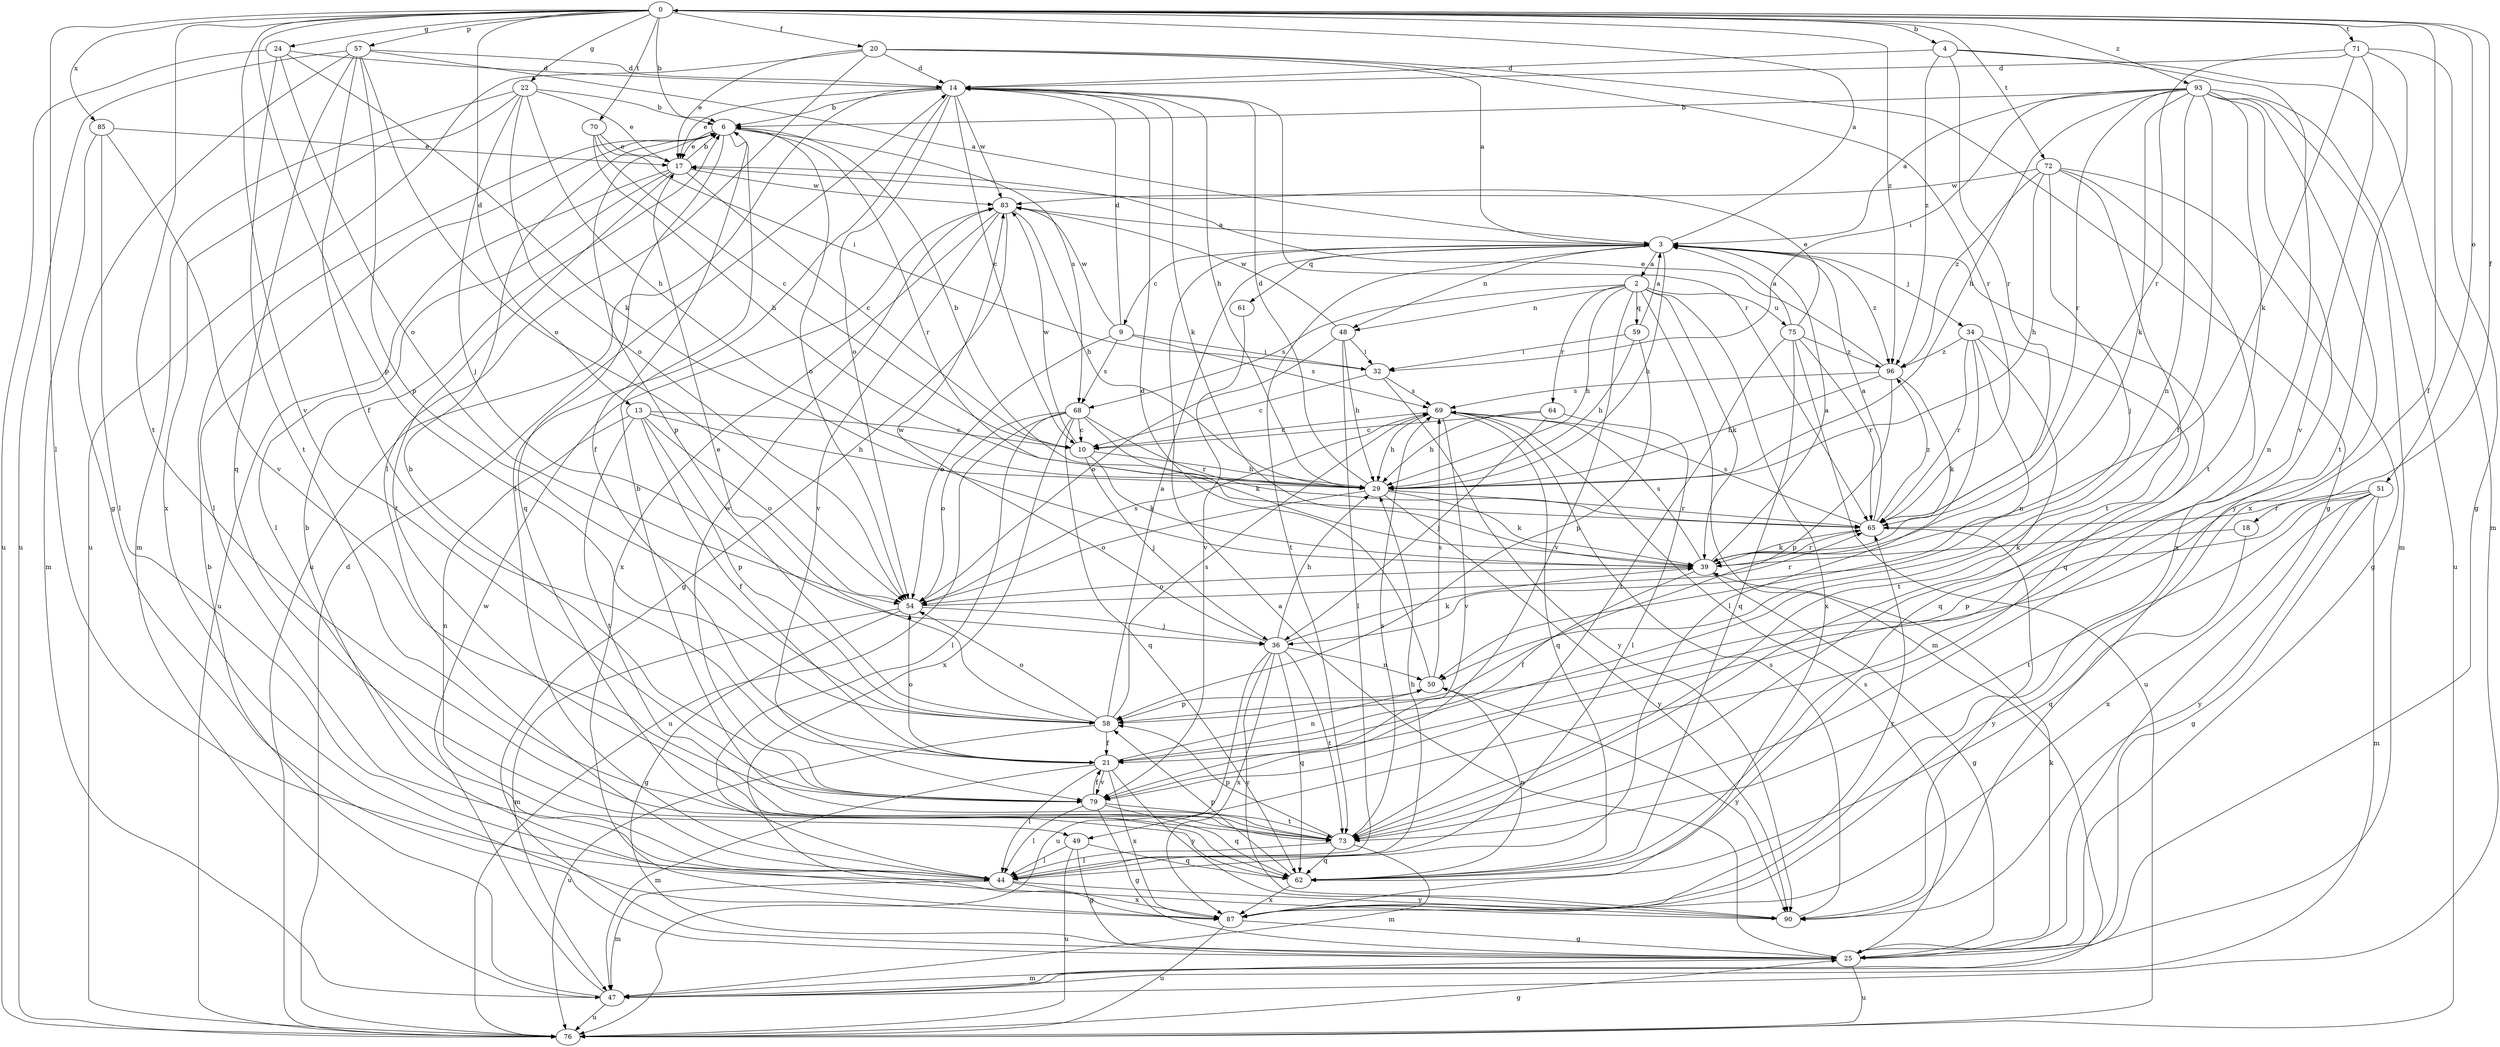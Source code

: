 strict digraph  {
0;
2;
3;
4;
6;
9;
10;
13;
14;
17;
18;
20;
21;
22;
24;
25;
29;
32;
34;
36;
39;
44;
47;
48;
49;
50;
51;
54;
57;
58;
59;
61;
62;
64;
65;
68;
69;
70;
71;
72;
73;
75;
76;
79;
83;
85;
87;
90;
93;
96;
0 -> 4  [label=b];
0 -> 6  [label=b];
0 -> 13  [label=d];
0 -> 18  [label=f];
0 -> 20  [label=f];
0 -> 21  [label=f];
0 -> 22  [label=g];
0 -> 24  [label=g];
0 -> 44  [label=l];
0 -> 51  [label=o];
0 -> 57  [label=p];
0 -> 58  [label=p];
0 -> 70  [label=t];
0 -> 71  [label=t];
0 -> 72  [label=t];
0 -> 73  [label=t];
0 -> 79  [label=v];
0 -> 85  [label=x];
0 -> 93  [label=z];
0 -> 96  [label=z];
2 -> 29  [label=h];
2 -> 39  [label=k];
2 -> 47  [label=m];
2 -> 48  [label=n];
2 -> 59  [label=q];
2 -> 64  [label=r];
2 -> 68  [label=s];
2 -> 75  [label=u];
2 -> 79  [label=v];
2 -> 87  [label=x];
3 -> 0  [label=a];
3 -> 2  [label=a];
3 -> 9  [label=c];
3 -> 29  [label=h];
3 -> 34  [label=j];
3 -> 48  [label=n];
3 -> 61  [label=q];
3 -> 62  [label=q];
3 -> 73  [label=t];
3 -> 96  [label=z];
4 -> 14  [label=d];
4 -> 47  [label=m];
4 -> 49  [label=n];
4 -> 65  [label=r];
4 -> 96  [label=z];
6 -> 17  [label=e];
6 -> 21  [label=f];
6 -> 44  [label=l];
6 -> 54  [label=o];
6 -> 58  [label=p];
6 -> 62  [label=q];
6 -> 65  [label=r];
6 -> 68  [label=s];
9 -> 14  [label=d];
9 -> 32  [label=i];
9 -> 54  [label=o];
9 -> 68  [label=s];
9 -> 69  [label=s];
9 -> 83  [label=w];
10 -> 29  [label=h];
10 -> 36  [label=j];
10 -> 39  [label=k];
10 -> 83  [label=w];
13 -> 10  [label=c];
13 -> 21  [label=f];
13 -> 29  [label=h];
13 -> 49  [label=n];
13 -> 54  [label=o];
13 -> 58  [label=p];
13 -> 73  [label=t];
14 -> 6  [label=b];
14 -> 10  [label=c];
14 -> 17  [label=e];
14 -> 29  [label=h];
14 -> 39  [label=k];
14 -> 44  [label=l];
14 -> 54  [label=o];
14 -> 65  [label=r];
14 -> 76  [label=u];
14 -> 83  [label=w];
17 -> 6  [label=b];
17 -> 10  [label=c];
17 -> 44  [label=l];
17 -> 73  [label=t];
17 -> 76  [label=u];
17 -> 83  [label=w];
18 -> 39  [label=k];
18 -> 62  [label=q];
20 -> 3  [label=a];
20 -> 14  [label=d];
20 -> 17  [label=e];
20 -> 25  [label=g];
20 -> 44  [label=l];
20 -> 65  [label=r];
20 -> 76  [label=u];
21 -> 44  [label=l];
21 -> 47  [label=m];
21 -> 50  [label=n];
21 -> 54  [label=o];
21 -> 79  [label=v];
21 -> 87  [label=x];
21 -> 90  [label=y];
22 -> 6  [label=b];
22 -> 17  [label=e];
22 -> 29  [label=h];
22 -> 36  [label=j];
22 -> 47  [label=m];
22 -> 54  [label=o];
22 -> 87  [label=x];
24 -> 14  [label=d];
24 -> 39  [label=k];
24 -> 54  [label=o];
24 -> 73  [label=t];
24 -> 76  [label=u];
25 -> 3  [label=a];
25 -> 39  [label=k];
25 -> 47  [label=m];
25 -> 69  [label=s];
25 -> 76  [label=u];
29 -> 6  [label=b];
29 -> 14  [label=d];
29 -> 39  [label=k];
29 -> 54  [label=o];
29 -> 65  [label=r];
29 -> 90  [label=y];
32 -> 10  [label=c];
32 -> 69  [label=s];
32 -> 90  [label=y];
34 -> 44  [label=l];
34 -> 50  [label=n];
34 -> 62  [label=q];
34 -> 65  [label=r];
34 -> 73  [label=t];
34 -> 96  [label=z];
36 -> 29  [label=h];
36 -> 39  [label=k];
36 -> 50  [label=n];
36 -> 62  [label=q];
36 -> 73  [label=t];
36 -> 76  [label=u];
36 -> 83  [label=w];
36 -> 87  [label=x];
36 -> 90  [label=y];
39 -> 3  [label=a];
39 -> 21  [label=f];
39 -> 25  [label=g];
39 -> 54  [label=o];
39 -> 65  [label=r];
39 -> 69  [label=s];
44 -> 29  [label=h];
44 -> 47  [label=m];
44 -> 87  [label=x];
44 -> 90  [label=y];
47 -> 6  [label=b];
47 -> 76  [label=u];
47 -> 83  [label=w];
48 -> 29  [label=h];
48 -> 32  [label=i];
48 -> 44  [label=l];
48 -> 54  [label=o];
48 -> 83  [label=w];
49 -> 25  [label=g];
49 -> 44  [label=l];
49 -> 62  [label=q];
49 -> 76  [label=u];
50 -> 14  [label=d];
50 -> 58  [label=p];
50 -> 69  [label=s];
50 -> 90  [label=y];
51 -> 25  [label=g];
51 -> 47  [label=m];
51 -> 58  [label=p];
51 -> 65  [label=r];
51 -> 73  [label=t];
51 -> 87  [label=x];
51 -> 90  [label=y];
54 -> 25  [label=g];
54 -> 36  [label=j];
54 -> 47  [label=m];
54 -> 65  [label=r];
54 -> 69  [label=s];
57 -> 3  [label=a];
57 -> 14  [label=d];
57 -> 21  [label=f];
57 -> 25  [label=g];
57 -> 54  [label=o];
57 -> 58  [label=p];
57 -> 62  [label=q];
57 -> 76  [label=u];
58 -> 3  [label=a];
58 -> 17  [label=e];
58 -> 21  [label=f];
58 -> 54  [label=o];
58 -> 69  [label=s];
58 -> 76  [label=u];
59 -> 3  [label=a];
59 -> 29  [label=h];
59 -> 32  [label=i];
59 -> 58  [label=p];
61 -> 79  [label=v];
62 -> 50  [label=n];
62 -> 58  [label=p];
62 -> 87  [label=x];
64 -> 10  [label=c];
64 -> 29  [label=h];
64 -> 36  [label=j];
64 -> 44  [label=l];
65 -> 3  [label=a];
65 -> 39  [label=k];
65 -> 69  [label=s];
65 -> 90  [label=y];
65 -> 96  [label=z];
68 -> 10  [label=c];
68 -> 39  [label=k];
68 -> 44  [label=l];
68 -> 54  [label=o];
68 -> 62  [label=q];
68 -> 65  [label=r];
68 -> 76  [label=u];
68 -> 87  [label=x];
69 -> 10  [label=c];
69 -> 29  [label=h];
69 -> 62  [label=q];
69 -> 79  [label=v];
70 -> 10  [label=c];
70 -> 17  [label=e];
70 -> 29  [label=h];
70 -> 32  [label=i];
71 -> 14  [label=d];
71 -> 25  [label=g];
71 -> 39  [label=k];
71 -> 65  [label=r];
71 -> 73  [label=t];
71 -> 79  [label=v];
72 -> 25  [label=g];
72 -> 29  [label=h];
72 -> 36  [label=j];
72 -> 73  [label=t];
72 -> 83  [label=w];
72 -> 87  [label=x];
72 -> 96  [label=z];
73 -> 6  [label=b];
73 -> 44  [label=l];
73 -> 47  [label=m];
73 -> 58  [label=p];
73 -> 62  [label=q];
73 -> 69  [label=s];
75 -> 3  [label=a];
75 -> 17  [label=e];
75 -> 62  [label=q];
75 -> 65  [label=r];
75 -> 73  [label=t];
75 -> 76  [label=u];
75 -> 96  [label=z];
76 -> 14  [label=d];
76 -> 25  [label=g];
79 -> 6  [label=b];
79 -> 21  [label=f];
79 -> 25  [label=g];
79 -> 44  [label=l];
79 -> 62  [label=q];
79 -> 73  [label=t];
79 -> 83  [label=w];
83 -> 3  [label=a];
83 -> 25  [label=g];
83 -> 29  [label=h];
83 -> 79  [label=v];
83 -> 87  [label=x];
85 -> 17  [label=e];
85 -> 44  [label=l];
85 -> 47  [label=m];
85 -> 79  [label=v];
87 -> 25  [label=g];
87 -> 65  [label=r];
87 -> 76  [label=u];
90 -> 6  [label=b];
90 -> 69  [label=s];
93 -> 3  [label=a];
93 -> 6  [label=b];
93 -> 21  [label=f];
93 -> 29  [label=h];
93 -> 32  [label=i];
93 -> 39  [label=k];
93 -> 47  [label=m];
93 -> 50  [label=n];
93 -> 65  [label=r];
93 -> 73  [label=t];
93 -> 76  [label=u];
93 -> 87  [label=x];
93 -> 90  [label=y];
96 -> 17  [label=e];
96 -> 29  [label=h];
96 -> 39  [label=k];
96 -> 58  [label=p];
96 -> 69  [label=s];
}
